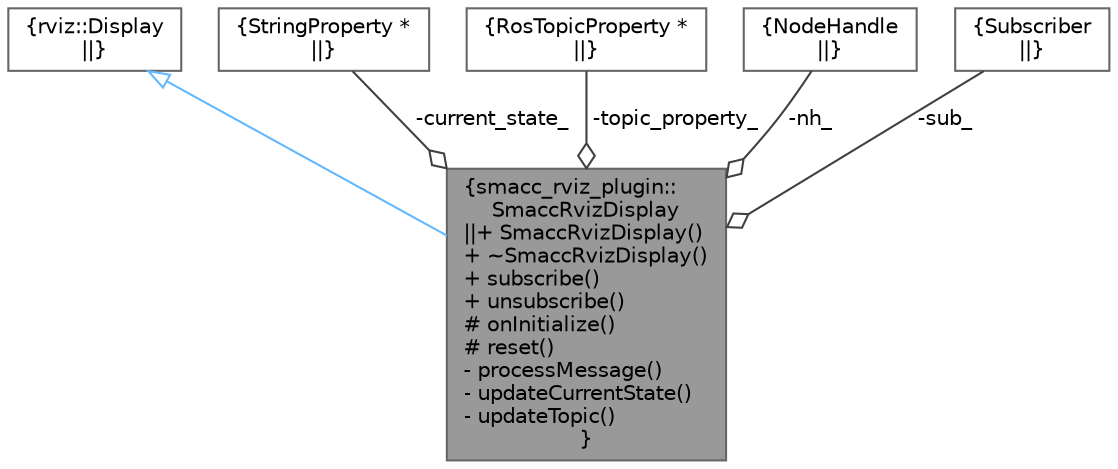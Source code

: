 digraph "smacc_rviz_plugin::SmaccRvizDisplay"
{
 // LATEX_PDF_SIZE
  bgcolor="transparent";
  edge [fontname=Helvetica,fontsize=10,labelfontname=Helvetica,labelfontsize=10];
  node [fontname=Helvetica,fontsize=10,shape=box,height=0.2,width=0.4];
  Node1 [label="{smacc_rviz_plugin::\lSmaccRvizDisplay\n||+ SmaccRvizDisplay()\l+ ~SmaccRvizDisplay()\l+ subscribe()\l+ unsubscribe()\l# onInitialize()\l# reset()\l- processMessage()\l- updateCurrentState()\l- updateTopic()\l}",height=0.2,width=0.4,color="gray40", fillcolor="grey60", style="filled", fontcolor="black",tooltip=" "];
  Node2 -> Node1 [dir="back",color="steelblue1",style="solid",arrowtail="onormal"];
  Node2 [label="{rviz::Display\n||}",height=0.2,width=0.4,color="gray40", fillcolor="white", style="filled",tooltip=" "];
  Node3 -> Node1 [color="grey25",style="solid",label=" -current_state_" ,arrowhead="odiamond"];
  Node3 [label="{StringProperty *\n||}",height=0.2,width=0.4,color="gray40", fillcolor="white", style="filled",tooltip=" "];
  Node4 -> Node1 [color="grey25",style="solid",label=" -topic_property_" ,arrowhead="odiamond"];
  Node4 [label="{RosTopicProperty *\n||}",height=0.2,width=0.4,color="gray40", fillcolor="white", style="filled",tooltip=" "];
  Node5 -> Node1 [color="grey25",style="solid",label=" -nh_" ,arrowhead="odiamond"];
  Node5 [label="{NodeHandle\n||}",height=0.2,width=0.4,color="gray40", fillcolor="white", style="filled",tooltip=" "];
  Node6 -> Node1 [color="grey25",style="solid",label=" -sub_" ,arrowhead="odiamond"];
  Node6 [label="{Subscriber\n||}",height=0.2,width=0.4,color="gray40", fillcolor="white", style="filled",tooltip=" "];
}
